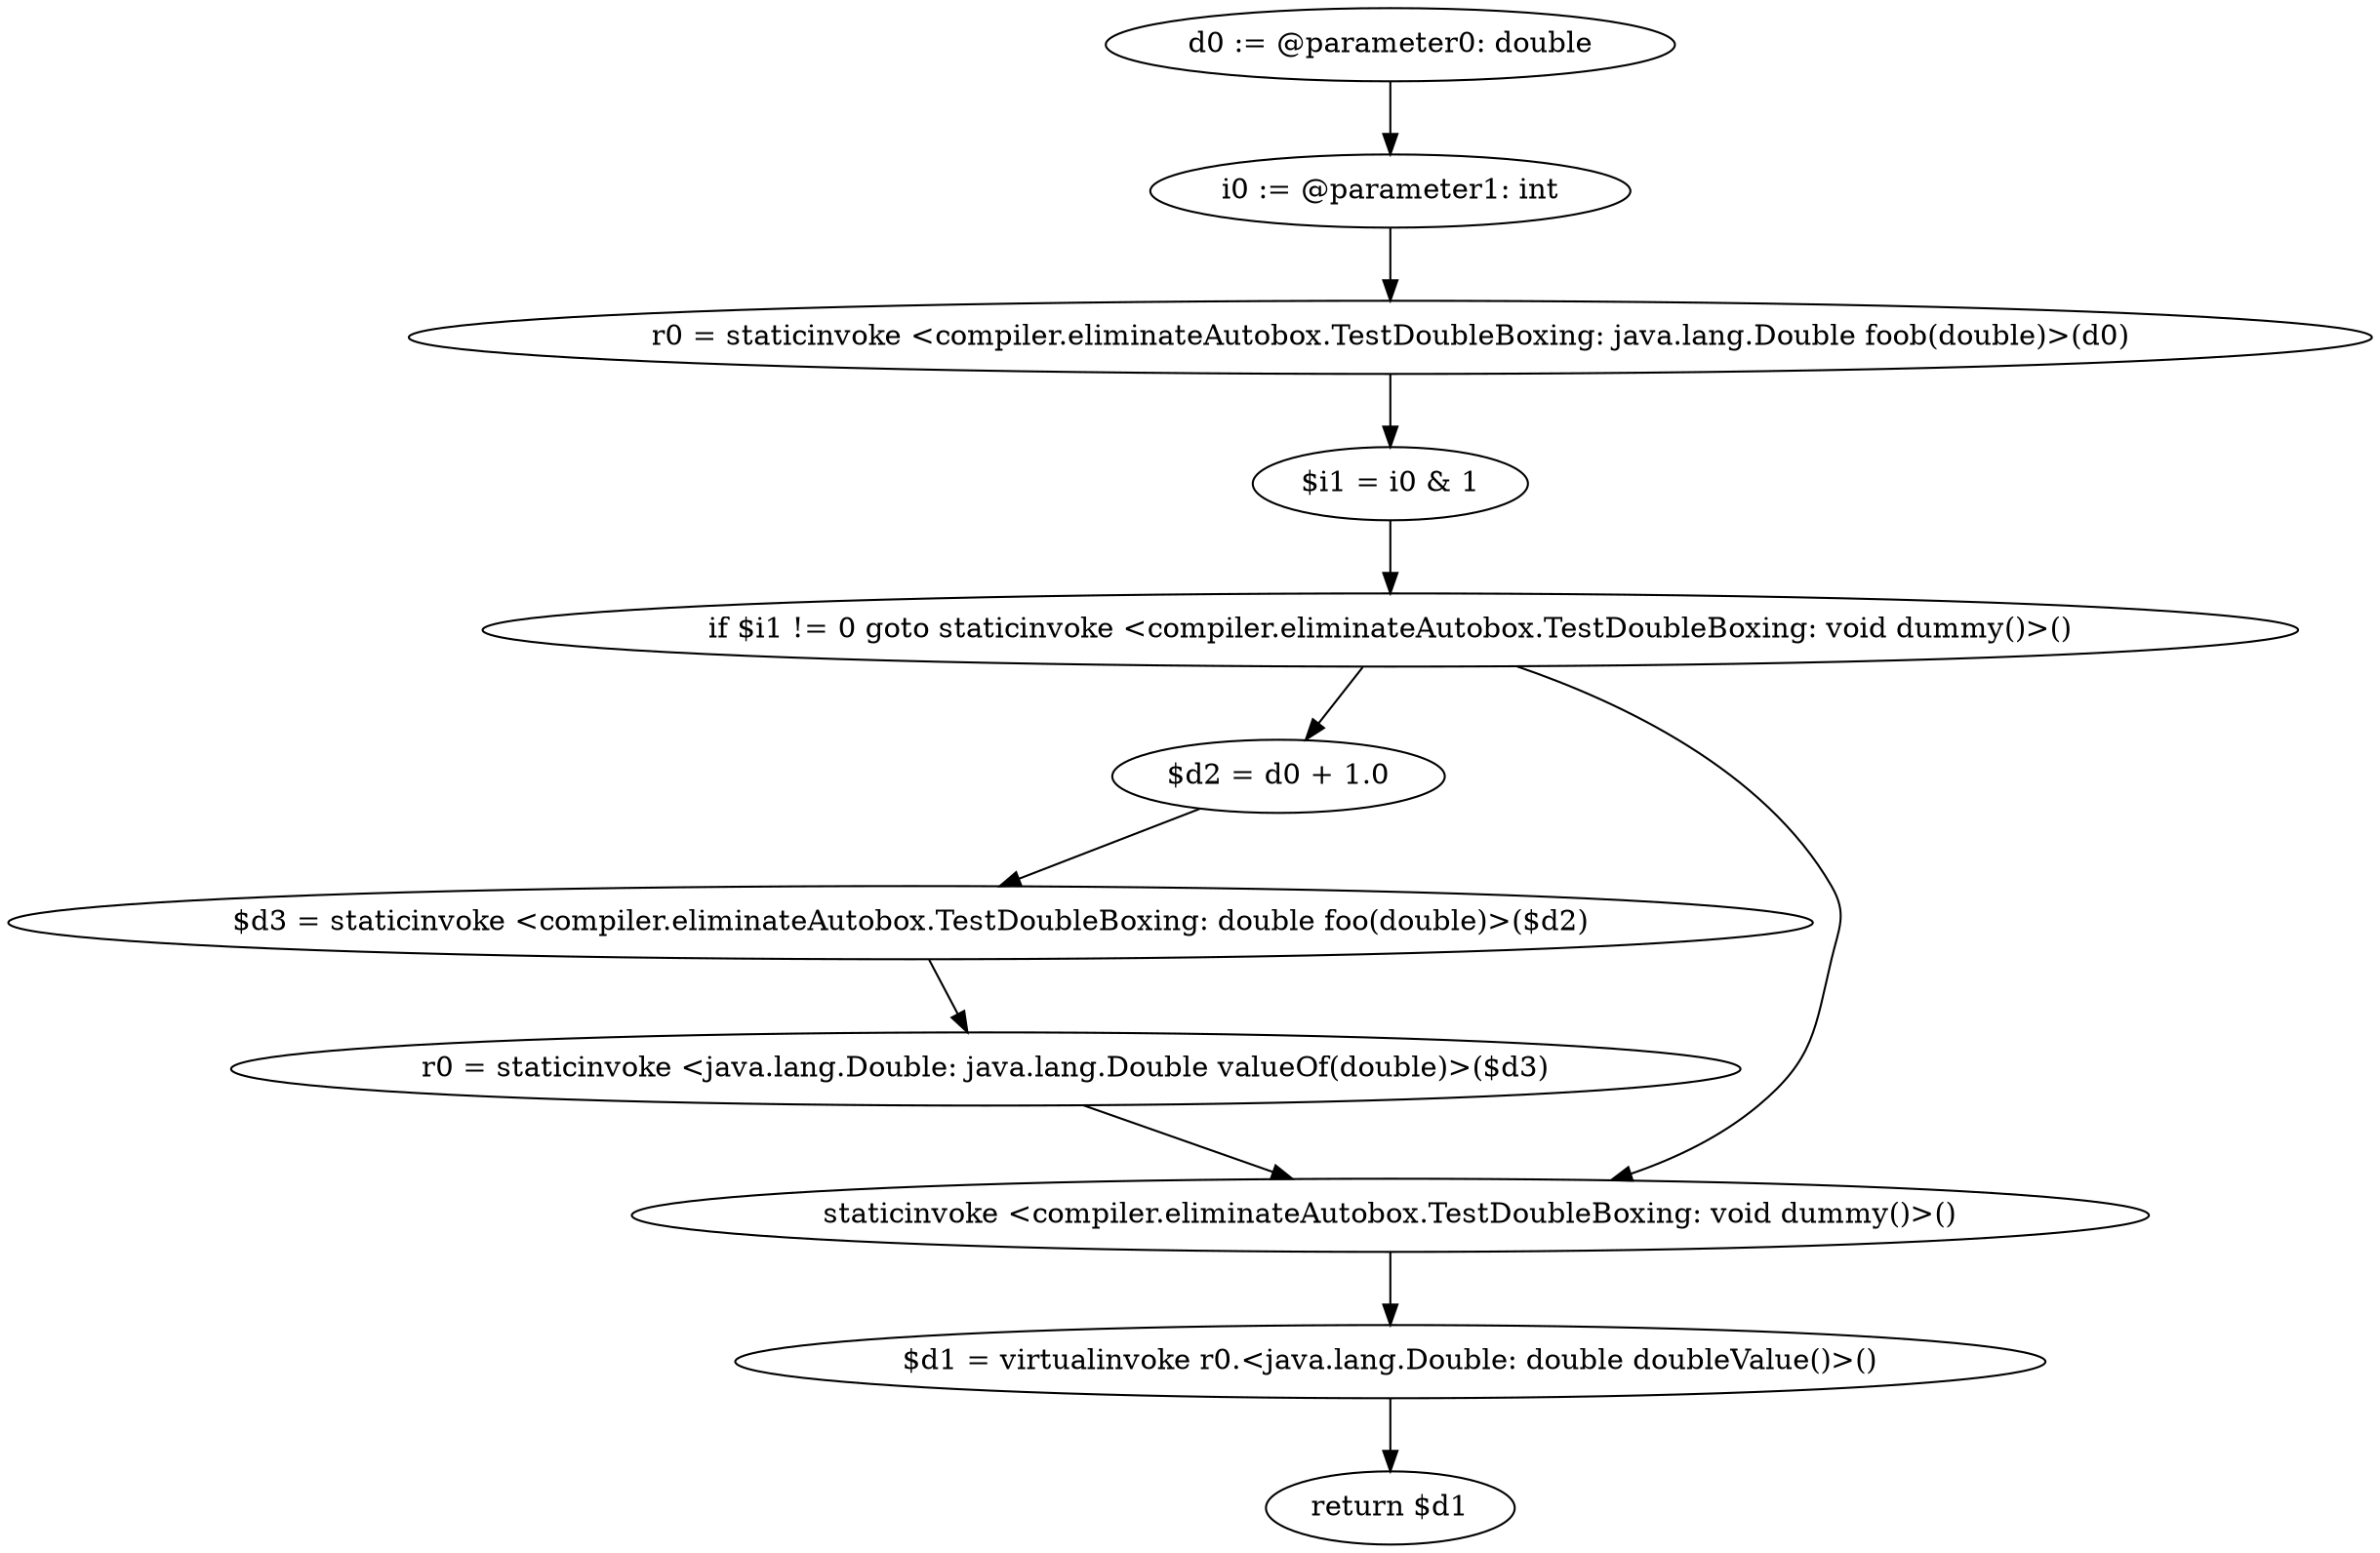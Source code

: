 digraph "unitGraph" {
    "d0 := @parameter0: double"
    "i0 := @parameter1: int"
    "r0 = staticinvoke <compiler.eliminateAutobox.TestDoubleBoxing: java.lang.Double foob(double)>(d0)"
    "$i1 = i0 & 1"
    "if $i1 != 0 goto staticinvoke <compiler.eliminateAutobox.TestDoubleBoxing: void dummy()>()"
    "$d2 = d0 + 1.0"
    "$d3 = staticinvoke <compiler.eliminateAutobox.TestDoubleBoxing: double foo(double)>($d2)"
    "r0 = staticinvoke <java.lang.Double: java.lang.Double valueOf(double)>($d3)"
    "staticinvoke <compiler.eliminateAutobox.TestDoubleBoxing: void dummy()>()"
    "$d1 = virtualinvoke r0.<java.lang.Double: double doubleValue()>()"
    "return $d1"
    "d0 := @parameter0: double"->"i0 := @parameter1: int";
    "i0 := @parameter1: int"->"r0 = staticinvoke <compiler.eliminateAutobox.TestDoubleBoxing: java.lang.Double foob(double)>(d0)";
    "r0 = staticinvoke <compiler.eliminateAutobox.TestDoubleBoxing: java.lang.Double foob(double)>(d0)"->"$i1 = i0 & 1";
    "$i1 = i0 & 1"->"if $i1 != 0 goto staticinvoke <compiler.eliminateAutobox.TestDoubleBoxing: void dummy()>()";
    "if $i1 != 0 goto staticinvoke <compiler.eliminateAutobox.TestDoubleBoxing: void dummy()>()"->"$d2 = d0 + 1.0";
    "if $i1 != 0 goto staticinvoke <compiler.eliminateAutobox.TestDoubleBoxing: void dummy()>()"->"staticinvoke <compiler.eliminateAutobox.TestDoubleBoxing: void dummy()>()";
    "$d2 = d0 + 1.0"->"$d3 = staticinvoke <compiler.eliminateAutobox.TestDoubleBoxing: double foo(double)>($d2)";
    "$d3 = staticinvoke <compiler.eliminateAutobox.TestDoubleBoxing: double foo(double)>($d2)"->"r0 = staticinvoke <java.lang.Double: java.lang.Double valueOf(double)>($d3)";
    "r0 = staticinvoke <java.lang.Double: java.lang.Double valueOf(double)>($d3)"->"staticinvoke <compiler.eliminateAutobox.TestDoubleBoxing: void dummy()>()";
    "staticinvoke <compiler.eliminateAutobox.TestDoubleBoxing: void dummy()>()"->"$d1 = virtualinvoke r0.<java.lang.Double: double doubleValue()>()";
    "$d1 = virtualinvoke r0.<java.lang.Double: double doubleValue()>()"->"return $d1";
}
